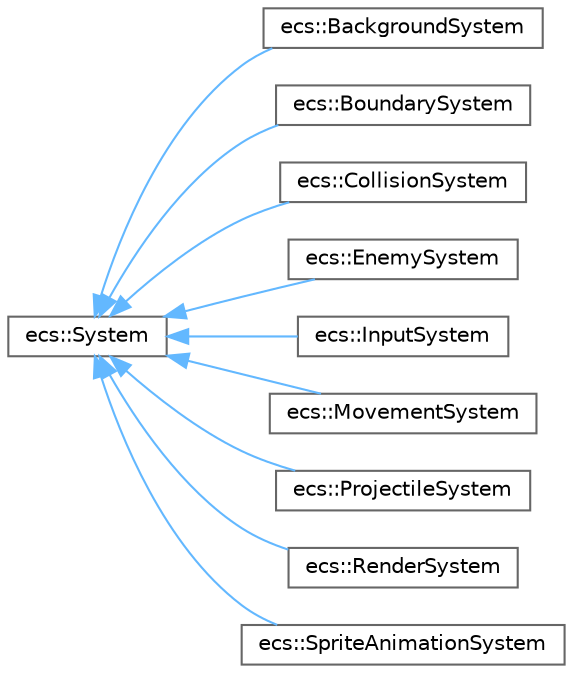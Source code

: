 digraph "Graphical Class Hierarchy"
{
 // LATEX_PDF_SIZE
  bgcolor="transparent";
  edge [fontname=Helvetica,fontsize=10,labelfontname=Helvetica,labelfontsize=10];
  node [fontname=Helvetica,fontsize=10,shape=box,height=0.2,width=0.4];
  rankdir="LR";
  Node0 [id="Node000000",label="ecs::System",height=0.2,width=0.4,color="grey40", fillcolor="white", style="filled",URL="$classecs_1_1_system.html",tooltip=" "];
  Node0 -> Node1 [id="edge2_Node000000_Node000001",dir="back",color="steelblue1",style="solid",tooltip=" "];
  Node1 [id="Node000001",label="ecs::BackgroundSystem",height=0.2,width=0.4,color="grey40", fillcolor="white", style="filled",URL="$classecs_1_1_background_system.html",tooltip=" "];
  Node0 -> Node2 [id="edge3_Node000000_Node000002",dir="back",color="steelblue1",style="solid",tooltip=" "];
  Node2 [id="Node000002",label="ecs::BoundarySystem",height=0.2,width=0.4,color="grey40", fillcolor="white", style="filled",URL="$classecs_1_1_boundary_system.html",tooltip=" "];
  Node0 -> Node3 [id="edge4_Node000000_Node000003",dir="back",color="steelblue1",style="solid",tooltip=" "];
  Node3 [id="Node000003",label="ecs::CollisionSystem",height=0.2,width=0.4,color="grey40", fillcolor="white", style="filled",URL="$classecs_1_1_collision_system.html",tooltip=" "];
  Node0 -> Node4 [id="edge5_Node000000_Node000004",dir="back",color="steelblue1",style="solid",tooltip=" "];
  Node4 [id="Node000004",label="ecs::EnemySystem",height=0.2,width=0.4,color="grey40", fillcolor="white", style="filled",URL="$classecs_1_1_enemy_system.html",tooltip=" "];
  Node0 -> Node5 [id="edge6_Node000000_Node000005",dir="back",color="steelblue1",style="solid",tooltip=" "];
  Node5 [id="Node000005",label="ecs::InputSystem",height=0.2,width=0.4,color="grey40", fillcolor="white", style="filled",URL="$classecs_1_1_input_system.html",tooltip=" "];
  Node0 -> Node6 [id="edge7_Node000000_Node000006",dir="back",color="steelblue1",style="solid",tooltip=" "];
  Node6 [id="Node000006",label="ecs::MovementSystem",height=0.2,width=0.4,color="grey40", fillcolor="white", style="filled",URL="$classecs_1_1_movement_system.html",tooltip=" "];
  Node0 -> Node7 [id="edge8_Node000000_Node000007",dir="back",color="steelblue1",style="solid",tooltip=" "];
  Node7 [id="Node000007",label="ecs::ProjectileSystem",height=0.2,width=0.4,color="grey40", fillcolor="white", style="filled",URL="$classecs_1_1_projectile_system.html",tooltip=" "];
  Node0 -> Node8 [id="edge9_Node000000_Node000008",dir="back",color="steelblue1",style="solid",tooltip=" "];
  Node8 [id="Node000008",label="ecs::RenderSystem",height=0.2,width=0.4,color="grey40", fillcolor="white", style="filled",URL="$classecs_1_1_render_system.html",tooltip=" "];
  Node0 -> Node9 [id="edge10_Node000000_Node000009",dir="back",color="steelblue1",style="solid",tooltip=" "];
  Node9 [id="Node000009",label="ecs::SpriteAnimationSystem",height=0.2,width=0.4,color="grey40", fillcolor="white", style="filled",URL="$classecs_1_1_sprite_animation_system.html",tooltip=" "];
}
